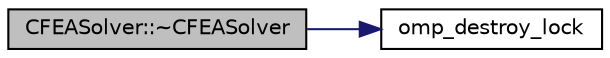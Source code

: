 digraph "CFEASolver::~CFEASolver"
{
 // LATEX_PDF_SIZE
  edge [fontname="Helvetica",fontsize="10",labelfontname="Helvetica",labelfontsize="10"];
  node [fontname="Helvetica",fontsize="10",shape=record];
  rankdir="LR";
  Node1 [label="CFEASolver::~CFEASolver",height=0.2,width=0.4,color="black", fillcolor="grey75", style="filled", fontcolor="black",tooltip="Destructor of the class."];
  Node1 -> Node2 [color="midnightblue",fontsize="10",style="solid",fontname="Helvetica"];
  Node2 [label="omp_destroy_lock",height=0.2,width=0.4,color="black", fillcolor="white", style="filled",URL="$omp__structure_8hpp.html#af4df92e231a75a0462319415cfdd6d33",tooltip=" "];
}
